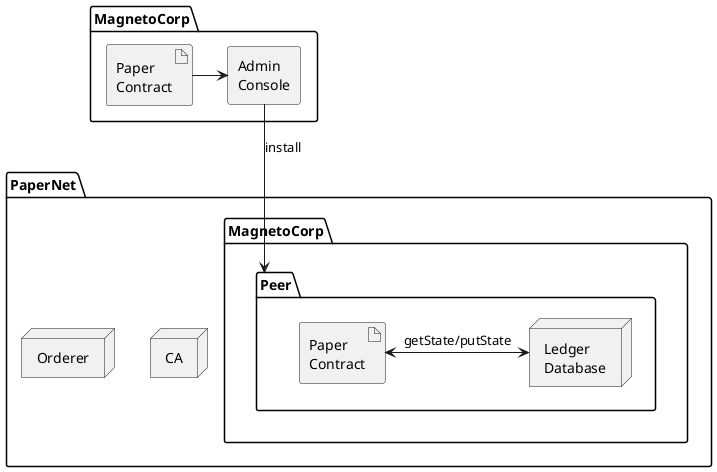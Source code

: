 ' Commercial paper tutorial
' https://hyperledger-fabric.readthedocs.io/en/release-1.4/tutorial/commercial_paper.html
'
@startuml
folder MagnetoCorp {
    agent "Admin\nConsole" as MAC
    artifact "Paper\nContract" as MPC
}

folder PaperNet {
    node CA 
    node Orderer
    folder "MagnetoCorp" as PNMC {
       package "Peer" as MPEER {
         node "Ledger\nDatabase" as LDB
         artifact "Paper\nContract" as PNPC
       } 
    }
}
MPC -> MAC
MAC --> MPEER: install
PNPC <-> LDB: getState/putState
@enduml